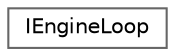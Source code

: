 digraph "Graphical Class Hierarchy"
{
 // INTERACTIVE_SVG=YES
 // LATEX_PDF_SIZE
  bgcolor="transparent";
  edge [fontname=Helvetica,fontsize=10,labelfontname=Helvetica,labelfontsize=10];
  node [fontname=Helvetica,fontsize=10,shape=box,height=0.2,width=0.4];
  rankdir="LR";
  Node0 [id="Node000000",label="IEngineLoop",height=0.2,width=0.4,color="grey40", fillcolor="white", style="filled",URL="$d8/d7b/classIEngineLoop.html",tooltip="Public interface to FEngineLoop so we can call it from editor or editor code."];
}
